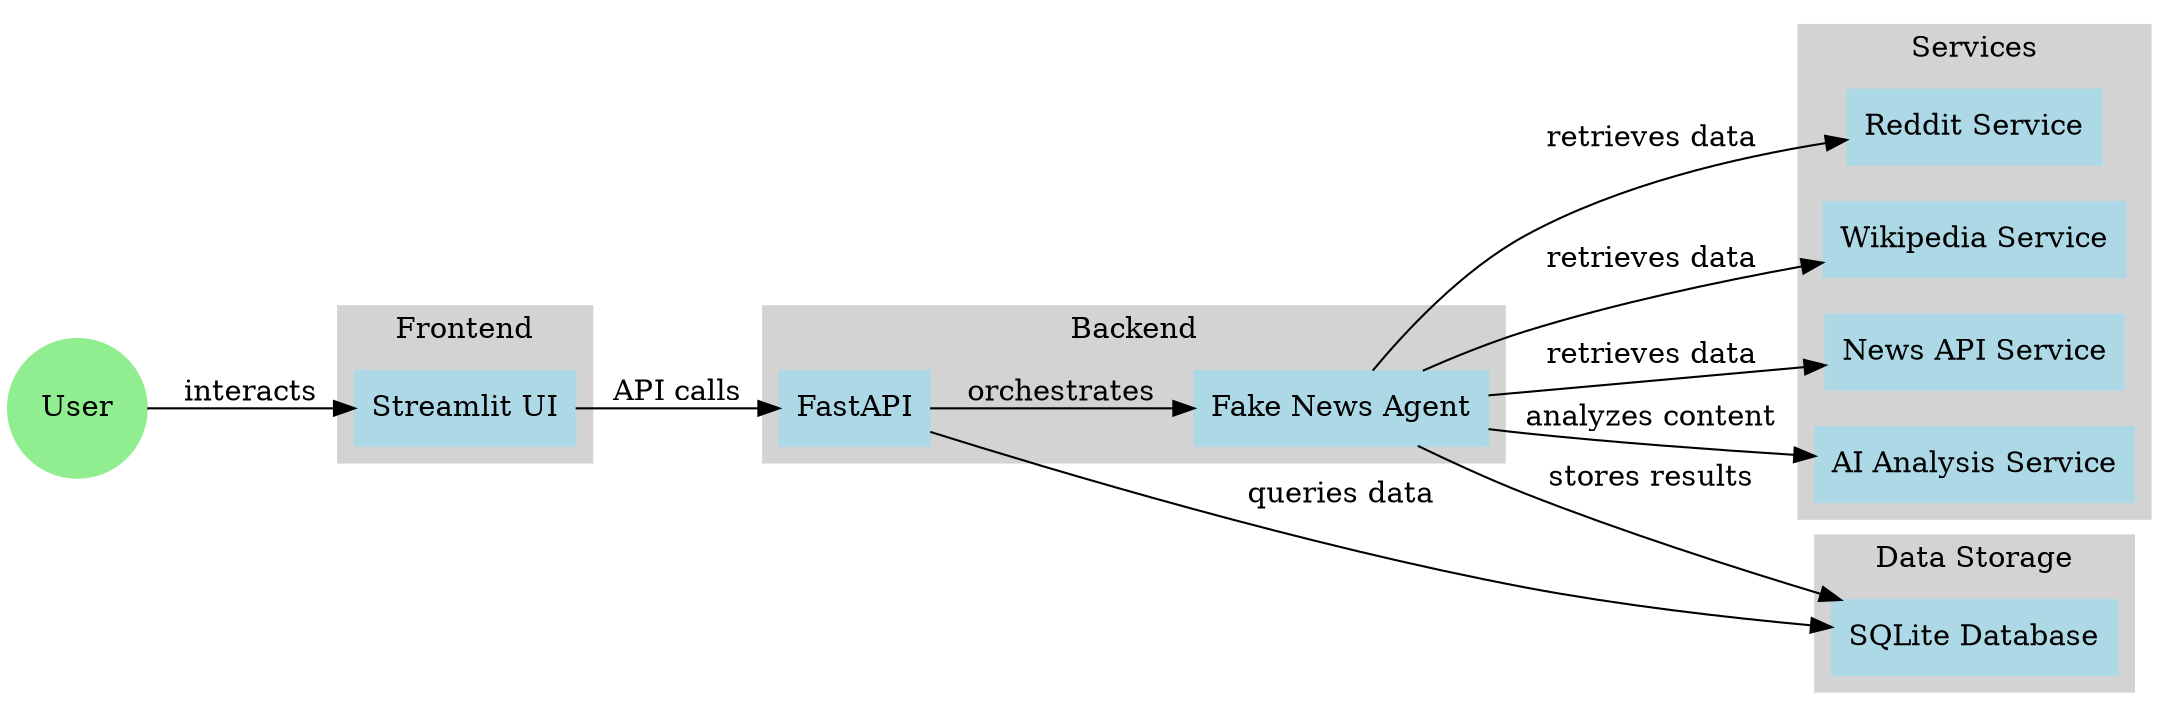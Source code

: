 digraph G {
    rankdir=LR;
    node [shape=box, style=filled, color=lightblue];
    
    User [shape=circle, label="User", color=lightgreen];
    
    subgraph cluster_frontend {
        label="Frontend";
        style=filled;
        color=lightgrey;
        
        Streamlit [label="Streamlit UI"];
    }
    
    subgraph cluster_backend {
        label="Backend";
        style=filled;
        color=lightgrey;
        
        FastAPI [label="FastAPI"];
        Agent [label="Fake News Agent"];
        
        FastAPI -> Agent [label="orchestrates"];
    }
    
    subgraph cluster_services {
        label="Services";
        style=filled;
        color=lightgrey;
        
        Reddit [label="Reddit Service"];
        Wikipedia [label="Wikipedia Service"];
        News [label="News API Service"];
        AI [label="AI Analysis Service"];
    }
    
    subgraph cluster_data {
        label="Data Storage";
        style=filled;
        color=lightgrey;
        
        DB [label="SQLite Database"];
    }
    
    User -> Streamlit [label="interacts"];
    Streamlit -> FastAPI [label="API calls"];
    
    Agent -> Reddit [label="retrieves data"];
    Agent -> Wikipedia [label="retrieves data"];
    Agent -> News [label="retrieves data"];
    Agent -> AI [label="analyzes content"];
    
    Agent -> DB [label="stores results"];
    FastAPI -> DB [label="queries data"];
}
